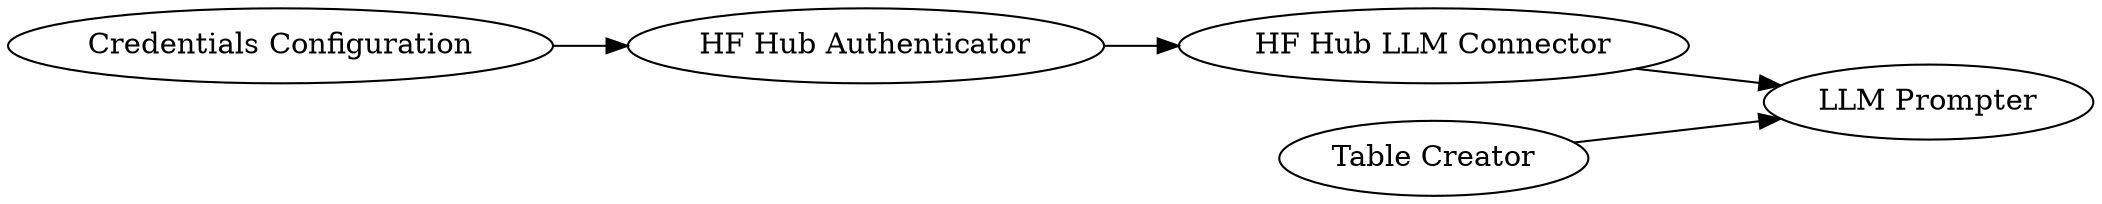 digraph {
	82 -> 89
	127 -> 83
	90 -> 83
	89 -> 90
	90 [label="HF Hub LLM Connector"]
	82 [label="Credentials Configuration"]
	89 [label="HF Hub Authenticator"]
	127 [label="Table Creator"]
	83 [label="LLM Prompter"]
	rankdir=LR
}
